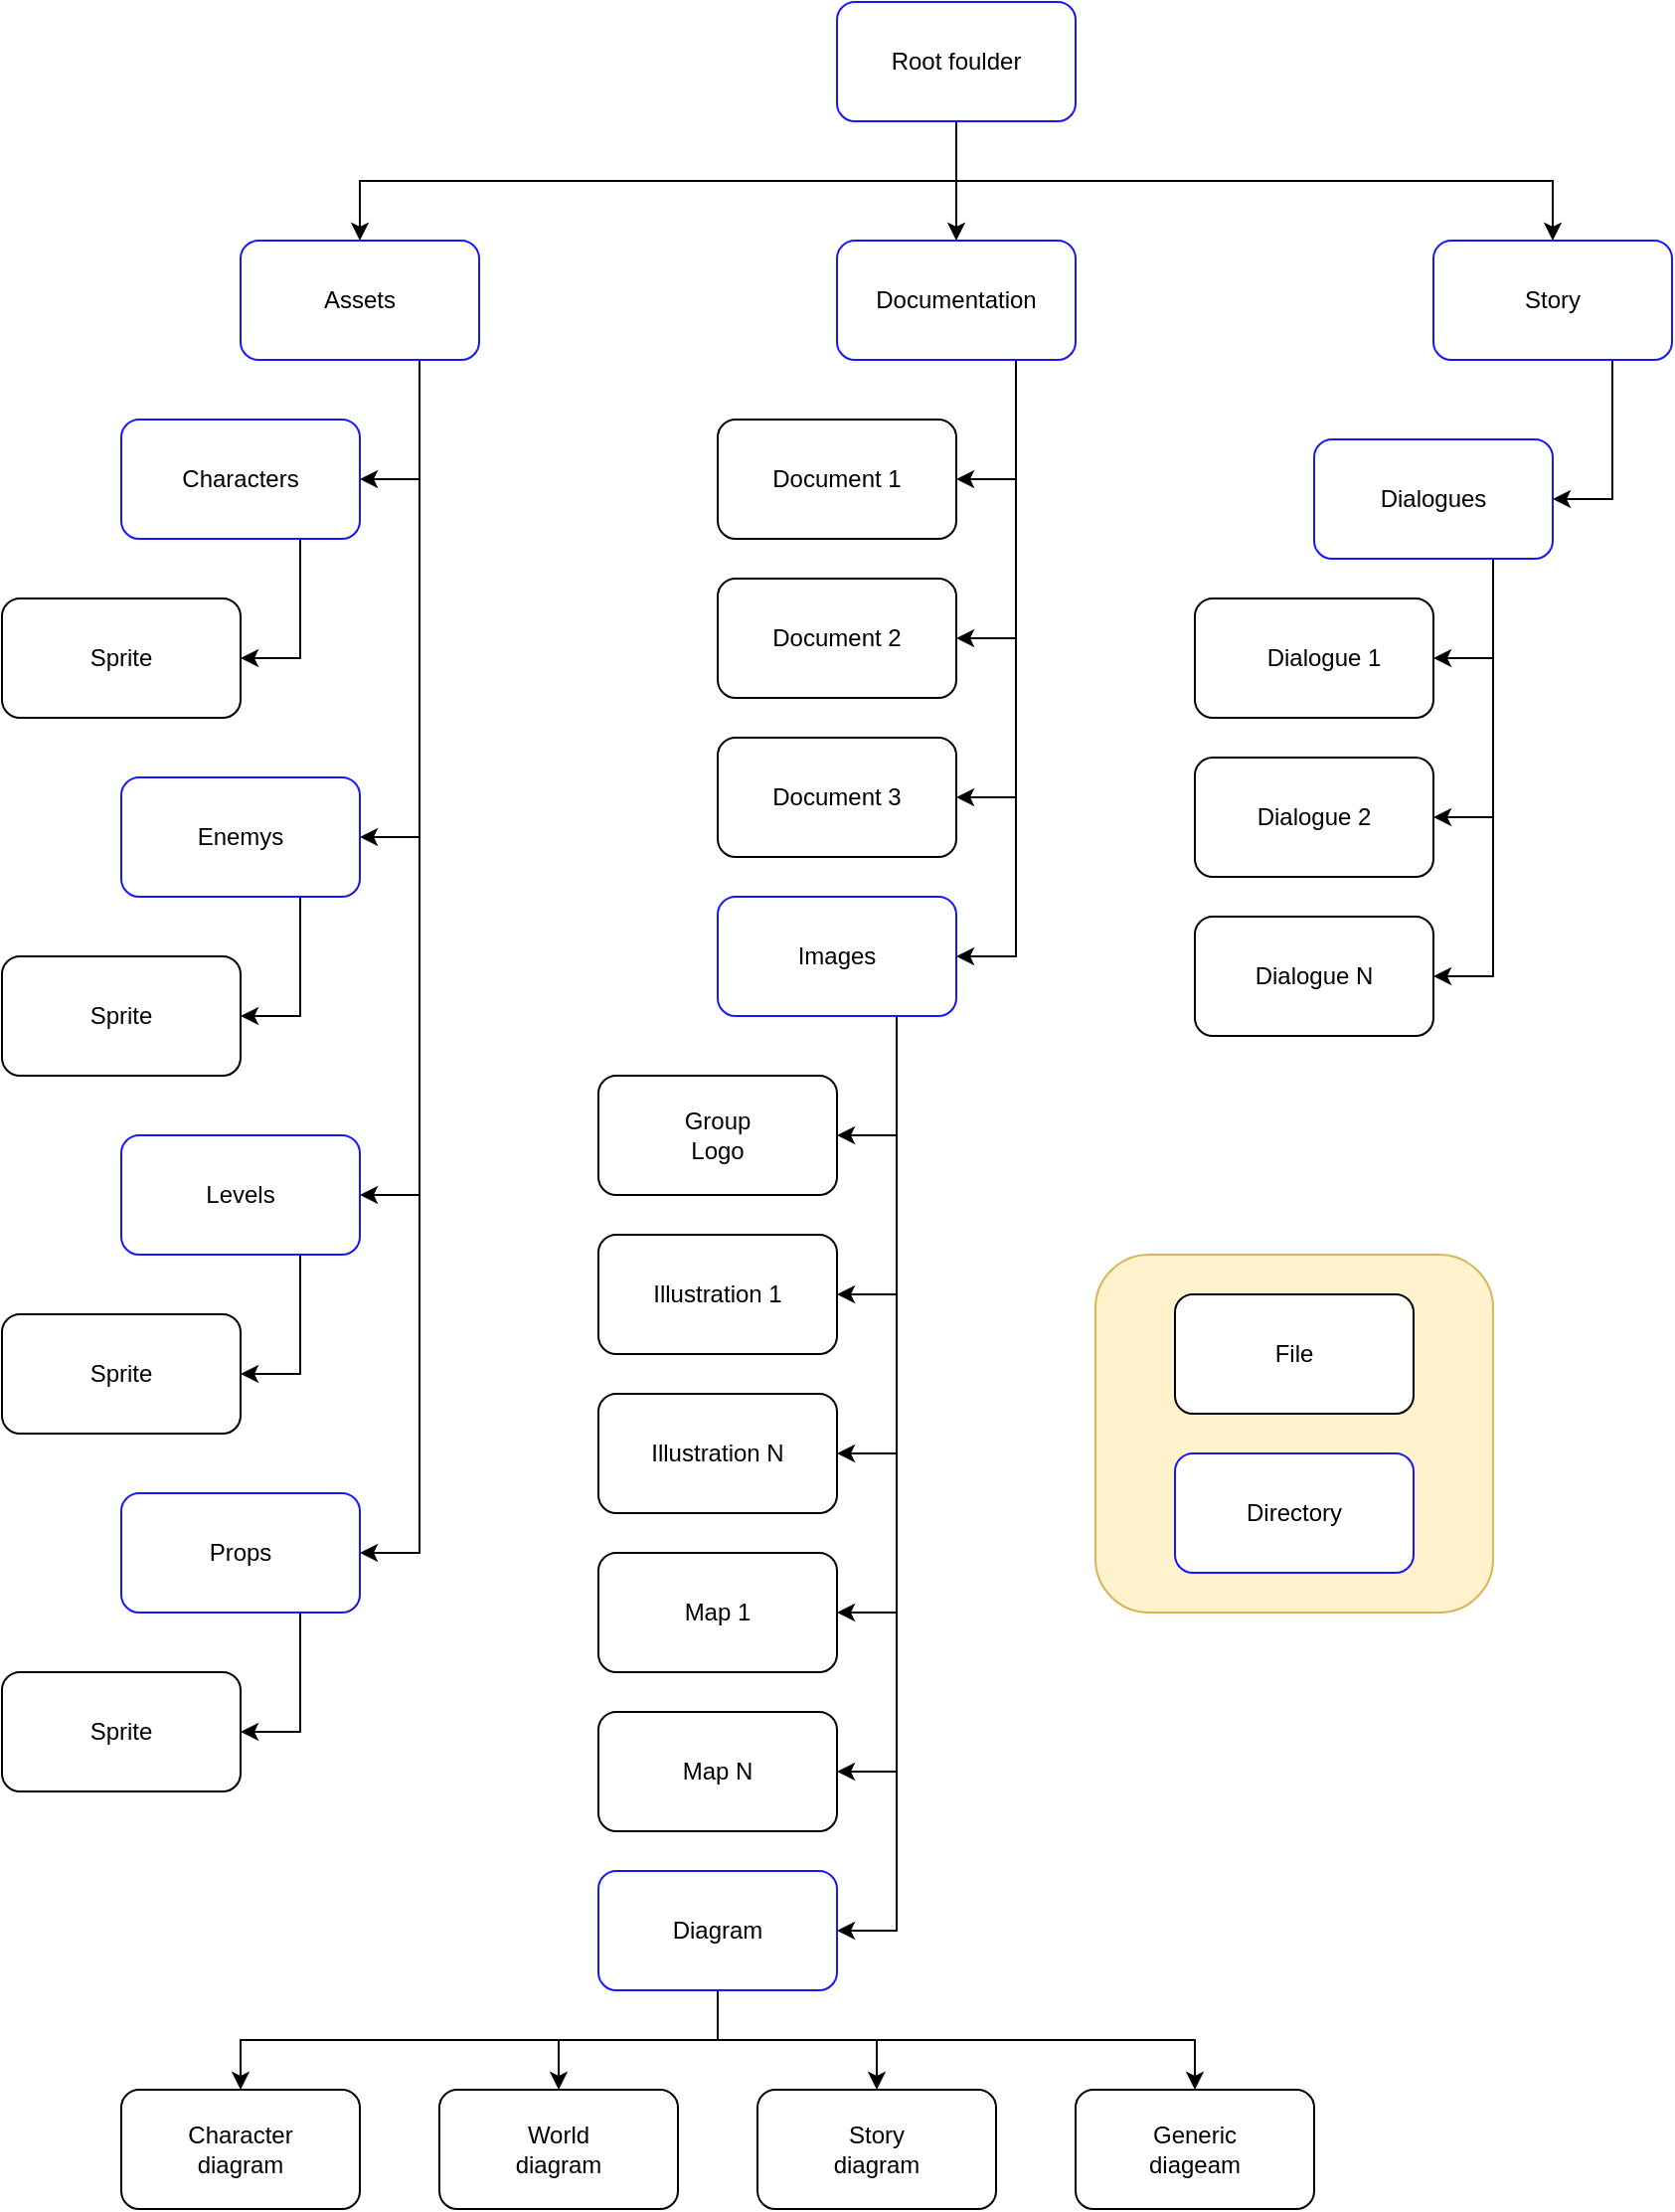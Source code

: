 <mxfile version="12.3.0" type="google" pages="1"><diagram id="-VuKqAL2p-QOI7Z7e5gr" name="Page-1"><mxGraphModel dx="1422" dy="762" grid="1" gridSize="10" guides="1" tooltips="1" connect="1" arrows="1" fold="1" page="1" pageScale="1" pageWidth="1169" pageHeight="1654" math="0" shadow="0"><root><mxCell id="0"/><mxCell id="1" parent="0"/><mxCell id="9uiKS4G3TTMCF2ZrbuGi-112" value="" style="rounded=1;whiteSpace=wrap;html=1;strokeColor=#d6b656;fillColor=#fff2cc;" vertex="1" parent="1"><mxGeometry x="680" y="680" width="200" height="180" as="geometry"/></mxCell><mxCell id="9uiKS4G3TTMCF2ZrbuGi-9" style="edgeStyle=orthogonalEdgeStyle;rounded=0;orthogonalLoop=1;jettySize=auto;html=1;exitX=0.5;exitY=1;exitDx=0;exitDy=0;" edge="1" parent="1" source="9uiKS4G3TTMCF2ZrbuGi-1" target="9uiKS4G3TTMCF2ZrbuGi-4"><mxGeometry relative="1" as="geometry"/></mxCell><mxCell id="9uiKS4G3TTMCF2ZrbuGi-10" style="edgeStyle=orthogonalEdgeStyle;rounded=0;orthogonalLoop=1;jettySize=auto;html=1;exitX=0.5;exitY=1;exitDx=0;exitDy=0;" edge="1" parent="1" source="9uiKS4G3TTMCF2ZrbuGi-1" target="9uiKS4G3TTMCF2ZrbuGi-5"><mxGeometry relative="1" as="geometry"/></mxCell><mxCell id="9uiKS4G3TTMCF2ZrbuGi-11" style="edgeStyle=orthogonalEdgeStyle;rounded=0;orthogonalLoop=1;jettySize=auto;html=1;exitX=0.5;exitY=1;exitDx=0;exitDy=0;" edge="1" parent="1" source="9uiKS4G3TTMCF2ZrbuGi-1" target="9uiKS4G3TTMCF2ZrbuGi-3"><mxGeometry relative="1" as="geometry"/></mxCell><mxCell id="9uiKS4G3TTMCF2ZrbuGi-1" value="" style="rounded=1;whiteSpace=wrap;html=1;strokeColor=#1717FF;" vertex="1" parent="1"><mxGeometry x="550" y="50" width="120" height="60" as="geometry"/></mxCell><mxCell id="9uiKS4G3TTMCF2ZrbuGi-2" value="Root foulder" style="text;html=1;strokeColor=none;fillColor=none;align=center;verticalAlign=middle;whiteSpace=wrap;rounded=0;" vertex="1" parent="1"><mxGeometry x="510" y="70" width="200" height="20" as="geometry"/></mxCell><mxCell id="9uiKS4G3TTMCF2ZrbuGi-28" style="edgeStyle=orthogonalEdgeStyle;rounded=0;orthogonalLoop=1;jettySize=auto;html=1;exitX=0.75;exitY=1;exitDx=0;exitDy=0;entryX=1;entryY=0.5;entryDx=0;entryDy=0;" edge="1" parent="1" source="9uiKS4G3TTMCF2ZrbuGi-3" target="9uiKS4G3TTMCF2ZrbuGi-15"><mxGeometry relative="1" as="geometry"/></mxCell><mxCell id="9uiKS4G3TTMCF2ZrbuGi-29" style="edgeStyle=orthogonalEdgeStyle;rounded=0;orthogonalLoop=1;jettySize=auto;html=1;exitX=0.75;exitY=1;exitDx=0;exitDy=0;entryX=1;entryY=0.5;entryDx=0;entryDy=0;" edge="1" parent="1" source="9uiKS4G3TTMCF2ZrbuGi-3" target="9uiKS4G3TTMCF2ZrbuGi-14"><mxGeometry relative="1" as="geometry"/></mxCell><mxCell id="9uiKS4G3TTMCF2ZrbuGi-30" style="edgeStyle=orthogonalEdgeStyle;rounded=0;orthogonalLoop=1;jettySize=auto;html=1;exitX=0.75;exitY=1;exitDx=0;exitDy=0;entryX=1;entryY=0.5;entryDx=0;entryDy=0;" edge="1" parent="1" source="9uiKS4G3TTMCF2ZrbuGi-3" target="9uiKS4G3TTMCF2ZrbuGi-13"><mxGeometry relative="1" as="geometry"/></mxCell><mxCell id="9uiKS4G3TTMCF2ZrbuGi-31" style="edgeStyle=orthogonalEdgeStyle;rounded=0;orthogonalLoop=1;jettySize=auto;html=1;exitX=0.75;exitY=1;exitDx=0;exitDy=0;entryX=1;entryY=0.5;entryDx=0;entryDy=0;" edge="1" parent="1" source="9uiKS4G3TTMCF2ZrbuGi-3" target="9uiKS4G3TTMCF2ZrbuGi-12"><mxGeometry relative="1" as="geometry"/></mxCell><mxCell id="9uiKS4G3TTMCF2ZrbuGi-3" value="" style="rounded=1;whiteSpace=wrap;html=1;strokeColor=#1717FF;" vertex="1" parent="1"><mxGeometry x="250" y="170" width="120" height="60" as="geometry"/></mxCell><mxCell id="9uiKS4G3TTMCF2ZrbuGi-34" style="edgeStyle=orthogonalEdgeStyle;rounded=0;orthogonalLoop=1;jettySize=auto;html=1;exitX=0.75;exitY=1;exitDx=0;exitDy=0;entryX=1;entryY=0.5;entryDx=0;entryDy=0;" edge="1" parent="1" source="9uiKS4G3TTMCF2ZrbuGi-4" target="9uiKS4G3TTMCF2ZrbuGi-26"><mxGeometry relative="1" as="geometry"/></mxCell><mxCell id="9uiKS4G3TTMCF2ZrbuGi-4" value="" style="rounded=1;whiteSpace=wrap;html=1;strokeColor=#1717FF;" vertex="1" parent="1"><mxGeometry x="850" y="170" width="120" height="60" as="geometry"/></mxCell><mxCell id="9uiKS4G3TTMCF2ZrbuGi-33" style="edgeStyle=orthogonalEdgeStyle;rounded=0;orthogonalLoop=1;jettySize=auto;html=1;exitX=0.75;exitY=1;exitDx=0;exitDy=0;entryX=1;entryY=0.5;entryDx=0;entryDy=0;" edge="1" parent="1" source="9uiKS4G3TTMCF2ZrbuGi-5" target="9uiKS4G3TTMCF2ZrbuGi-20"><mxGeometry relative="1" as="geometry"/></mxCell><mxCell id="9uiKS4G3TTMCF2ZrbuGi-44" style="edgeStyle=orthogonalEdgeStyle;rounded=0;orthogonalLoop=1;jettySize=auto;html=1;exitX=0.75;exitY=1;exitDx=0;exitDy=0;entryX=1;entryY=0.5;entryDx=0;entryDy=0;" edge="1" parent="1" source="9uiKS4G3TTMCF2ZrbuGi-5" target="9uiKS4G3TTMCF2ZrbuGi-37"><mxGeometry relative="1" as="geometry"/></mxCell><mxCell id="9uiKS4G3TTMCF2ZrbuGi-45" style="edgeStyle=orthogonalEdgeStyle;rounded=0;orthogonalLoop=1;jettySize=auto;html=1;exitX=0.75;exitY=1;exitDx=0;exitDy=0;entryX=1;entryY=0.5;entryDx=0;entryDy=0;" edge="1" parent="1" source="9uiKS4G3TTMCF2ZrbuGi-5" target="9uiKS4G3TTMCF2ZrbuGi-42"><mxGeometry relative="1" as="geometry"/></mxCell><mxCell id="9uiKS4G3TTMCF2ZrbuGi-46" style="edgeStyle=orthogonalEdgeStyle;rounded=0;orthogonalLoop=1;jettySize=auto;html=1;exitX=0.75;exitY=1;exitDx=0;exitDy=0;entryX=1;entryY=0.5;entryDx=0;entryDy=0;" edge="1" parent="1" source="9uiKS4G3TTMCF2ZrbuGi-5" target="9uiKS4G3TTMCF2ZrbuGi-43"><mxGeometry relative="1" as="geometry"/></mxCell><mxCell id="9uiKS4G3TTMCF2ZrbuGi-5" value="" style="rounded=1;whiteSpace=wrap;html=1;strokeColor=#1717FF;" vertex="1" parent="1"><mxGeometry x="550" y="170" width="120" height="60" as="geometry"/></mxCell><mxCell id="9uiKS4G3TTMCF2ZrbuGi-6" value="Assets" style="text;html=1;strokeColor=none;fillColor=none;align=center;verticalAlign=middle;whiteSpace=wrap;rounded=0;" vertex="1" parent="1"><mxGeometry x="290" y="190" width="40" height="20" as="geometry"/></mxCell><mxCell id="9uiKS4G3TTMCF2ZrbuGi-7" value="Documentation" style="text;html=1;strokeColor=none;fillColor=none;align=center;verticalAlign=middle;whiteSpace=wrap;rounded=0;" vertex="1" parent="1"><mxGeometry x="590" y="190" width="40" height="20" as="geometry"/></mxCell><mxCell id="9uiKS4G3TTMCF2ZrbuGi-8" value="Story" style="text;html=1;strokeColor=none;fillColor=none;align=center;verticalAlign=middle;whiteSpace=wrap;rounded=0;" vertex="1" parent="1"><mxGeometry x="890" y="190" width="40" height="20" as="geometry"/></mxCell><mxCell id="9uiKS4G3TTMCF2ZrbuGi-69" style="edgeStyle=orthogonalEdgeStyle;rounded=0;orthogonalLoop=1;jettySize=auto;html=1;exitX=0.75;exitY=1;exitDx=0;exitDy=0;entryX=1;entryY=0.5;entryDx=0;entryDy=0;" edge="1" parent="1" source="9uiKS4G3TTMCF2ZrbuGi-12" target="9uiKS4G3TTMCF2ZrbuGi-67"><mxGeometry relative="1" as="geometry"/></mxCell><mxCell id="9uiKS4G3TTMCF2ZrbuGi-12" value="" style="rounded=1;whiteSpace=wrap;html=1;strokeColor=#1717FF;" vertex="1" parent="1"><mxGeometry x="190" y="260" width="120" height="60" as="geometry"/></mxCell><mxCell id="9uiKS4G3TTMCF2ZrbuGi-73" style="edgeStyle=orthogonalEdgeStyle;rounded=0;orthogonalLoop=1;jettySize=auto;html=1;exitX=0.75;exitY=1;exitDx=0;exitDy=0;entryX=1;entryY=0.5;entryDx=0;entryDy=0;" edge="1" parent="1" source="9uiKS4G3TTMCF2ZrbuGi-13" target="9uiKS4G3TTMCF2ZrbuGi-71"><mxGeometry relative="1" as="geometry"/></mxCell><mxCell id="9uiKS4G3TTMCF2ZrbuGi-13" value="" style="rounded=1;whiteSpace=wrap;html=1;strokeColor=#1717FF;" vertex="1" parent="1"><mxGeometry x="190" y="440" width="120" height="60" as="geometry"/></mxCell><mxCell id="9uiKS4G3TTMCF2ZrbuGi-80" style="edgeStyle=orthogonalEdgeStyle;rounded=0;orthogonalLoop=1;jettySize=auto;html=1;exitX=0.75;exitY=1;exitDx=0;exitDy=0;entryX=1;entryY=0.5;entryDx=0;entryDy=0;" edge="1" parent="1" source="9uiKS4G3TTMCF2ZrbuGi-14" target="9uiKS4G3TTMCF2ZrbuGi-75"><mxGeometry relative="1" as="geometry"/></mxCell><mxCell id="9uiKS4G3TTMCF2ZrbuGi-14" value="" style="rounded=1;whiteSpace=wrap;html=1;strokeColor=#1717FF;" vertex="1" parent="1"><mxGeometry x="190" y="620" width="120" height="60" as="geometry"/></mxCell><mxCell id="9uiKS4G3TTMCF2ZrbuGi-79" style="edgeStyle=orthogonalEdgeStyle;rounded=0;orthogonalLoop=1;jettySize=auto;html=1;exitX=0.75;exitY=1;exitDx=0;exitDy=0;entryX=1;entryY=0.5;entryDx=0;entryDy=0;" edge="1" parent="1" source="9uiKS4G3TTMCF2ZrbuGi-15" target="9uiKS4G3TTMCF2ZrbuGi-77"><mxGeometry relative="1" as="geometry"/></mxCell><mxCell id="9uiKS4G3TTMCF2ZrbuGi-15" value="" style="rounded=1;whiteSpace=wrap;html=1;strokeColor=#1717FF;" vertex="1" parent="1"><mxGeometry x="190" y="800" width="120" height="60" as="geometry"/></mxCell><mxCell id="9uiKS4G3TTMCF2ZrbuGi-16" value="Characters" style="text;html=1;strokeColor=none;fillColor=none;align=center;verticalAlign=middle;whiteSpace=wrap;rounded=0;" vertex="1" parent="1"><mxGeometry x="230" y="280" width="40" height="20" as="geometry"/></mxCell><mxCell id="9uiKS4G3TTMCF2ZrbuGi-17" value="Enemys" style="text;html=1;strokeColor=none;fillColor=none;align=center;verticalAlign=middle;whiteSpace=wrap;rounded=0;" vertex="1" parent="1"><mxGeometry x="230" y="460" width="40" height="20" as="geometry"/></mxCell><mxCell id="9uiKS4G3TTMCF2ZrbuGi-18" value="Levels" style="text;html=1;strokeColor=none;fillColor=none;align=center;verticalAlign=middle;whiteSpace=wrap;rounded=0;" vertex="1" parent="1"><mxGeometry x="230" y="640" width="40" height="20" as="geometry"/></mxCell><mxCell id="9uiKS4G3TTMCF2ZrbuGi-19" value="Props" style="text;html=1;strokeColor=none;fillColor=none;align=center;verticalAlign=middle;whiteSpace=wrap;rounded=0;" vertex="1" parent="1"><mxGeometry x="230" y="820" width="40" height="20" as="geometry"/></mxCell><mxCell id="9uiKS4G3TTMCF2ZrbuGi-35" style="edgeStyle=orthogonalEdgeStyle;rounded=0;orthogonalLoop=1;jettySize=auto;html=1;exitX=0.75;exitY=1;exitDx=0;exitDy=0;entryX=1;entryY=0.5;entryDx=0;entryDy=0;" edge="1" parent="1" source="9uiKS4G3TTMCF2ZrbuGi-20" target="9uiKS4G3TTMCF2ZrbuGi-22"><mxGeometry relative="1" as="geometry"/></mxCell><mxCell id="9uiKS4G3TTMCF2ZrbuGi-49" style="edgeStyle=orthogonalEdgeStyle;rounded=0;orthogonalLoop=1;jettySize=auto;html=1;exitX=0.75;exitY=1;exitDx=0;exitDy=0;entryX=1;entryY=0.5;entryDx=0;entryDy=0;" edge="1" parent="1" source="9uiKS4G3TTMCF2ZrbuGi-20" target="9uiKS4G3TTMCF2ZrbuGi-47"><mxGeometry relative="1" as="geometry"/></mxCell><mxCell id="9uiKS4G3TTMCF2ZrbuGi-59" style="edgeStyle=orthogonalEdgeStyle;rounded=0;orthogonalLoop=1;jettySize=auto;html=1;exitX=0.75;exitY=1;exitDx=0;exitDy=0;entryX=1;entryY=0.5;entryDx=0;entryDy=0;" edge="1" parent="1" source="9uiKS4G3TTMCF2ZrbuGi-20" target="9uiKS4G3TTMCF2ZrbuGi-50"><mxGeometry relative="1" as="geometry"/></mxCell><mxCell id="9uiKS4G3TTMCF2ZrbuGi-60" style="edgeStyle=orthogonalEdgeStyle;rounded=0;orthogonalLoop=1;jettySize=auto;html=1;exitX=0.75;exitY=1;exitDx=0;exitDy=0;entryX=1;entryY=0.5;entryDx=0;entryDy=0;" edge="1" parent="1" source="9uiKS4G3TTMCF2ZrbuGi-20" target="9uiKS4G3TTMCF2ZrbuGi-53"><mxGeometry relative="1" as="geometry"/></mxCell><mxCell id="9uiKS4G3TTMCF2ZrbuGi-61" style="edgeStyle=orthogonalEdgeStyle;rounded=0;orthogonalLoop=1;jettySize=auto;html=1;exitX=0.75;exitY=1;exitDx=0;exitDy=0;entryX=1;entryY=0.5;entryDx=0;entryDy=0;" edge="1" parent="1" source="9uiKS4G3TTMCF2ZrbuGi-20" target="9uiKS4G3TTMCF2ZrbuGi-54"><mxGeometry relative="1" as="geometry"><mxPoint x="710" y="840" as="targetPoint"/></mxGeometry></mxCell><mxCell id="9uiKS4G3TTMCF2ZrbuGi-62" style="edgeStyle=orthogonalEdgeStyle;rounded=0;orthogonalLoop=1;jettySize=auto;html=1;exitX=0.75;exitY=1;exitDx=0;exitDy=0;entryX=1;entryY=0.5;entryDx=0;entryDy=0;" edge="1" parent="1" source="9uiKS4G3TTMCF2ZrbuGi-20" target="9uiKS4G3TTMCF2ZrbuGi-55"><mxGeometry relative="1" as="geometry"/></mxCell><mxCell id="9uiKS4G3TTMCF2ZrbuGi-20" value="" style="rounded=1;whiteSpace=wrap;html=1;strokeColor=#1717FF;" vertex="1" parent="1"><mxGeometry x="490" y="500" width="120" height="60" as="geometry"/></mxCell><mxCell id="9uiKS4G3TTMCF2ZrbuGi-21" value="Images" style="text;html=1;strokeColor=none;fillColor=none;align=center;verticalAlign=middle;whiteSpace=wrap;rounded=0;" vertex="1" parent="1"><mxGeometry x="530" y="520" width="40" height="20" as="geometry"/></mxCell><mxCell id="9uiKS4G3TTMCF2ZrbuGi-103" style="edgeStyle=orthogonalEdgeStyle;rounded=0;orthogonalLoop=1;jettySize=auto;html=1;exitX=0.5;exitY=1;exitDx=0;exitDy=0;entryX=0.5;entryY=0;entryDx=0;entryDy=0;" edge="1" parent="1" source="9uiKS4G3TTMCF2ZrbuGi-22" target="9uiKS4G3TTMCF2ZrbuGi-82"><mxGeometry relative="1" as="geometry"/></mxCell><mxCell id="9uiKS4G3TTMCF2ZrbuGi-104" style="edgeStyle=orthogonalEdgeStyle;rounded=0;orthogonalLoop=1;jettySize=auto;html=1;exitX=0.5;exitY=1;exitDx=0;exitDy=0;" edge="1" parent="1" source="9uiKS4G3TTMCF2ZrbuGi-22" target="9uiKS4G3TTMCF2ZrbuGi-83"><mxGeometry relative="1" as="geometry"/></mxCell><mxCell id="9uiKS4G3TTMCF2ZrbuGi-105" style="edgeStyle=orthogonalEdgeStyle;rounded=0;orthogonalLoop=1;jettySize=auto;html=1;exitX=0.5;exitY=1;exitDx=0;exitDy=0;entryX=0.5;entryY=0;entryDx=0;entryDy=0;" edge="1" parent="1" source="9uiKS4G3TTMCF2ZrbuGi-22" target="9uiKS4G3TTMCF2ZrbuGi-84"><mxGeometry relative="1" as="geometry"/></mxCell><mxCell id="9uiKS4G3TTMCF2ZrbuGi-106" style="edgeStyle=orthogonalEdgeStyle;rounded=0;orthogonalLoop=1;jettySize=auto;html=1;exitX=0.5;exitY=1;exitDx=0;exitDy=0;" edge="1" parent="1" source="9uiKS4G3TTMCF2ZrbuGi-22" target="9uiKS4G3TTMCF2ZrbuGi-81"><mxGeometry relative="1" as="geometry"/></mxCell><mxCell id="9uiKS4G3TTMCF2ZrbuGi-22" value="" style="rounded=1;whiteSpace=wrap;html=1;strokeColor=#1717FF;" vertex="1" parent="1"><mxGeometry x="430" y="990" width="120" height="60" as="geometry"/></mxCell><mxCell id="9uiKS4G3TTMCF2ZrbuGi-23" value="Diagram" style="text;html=1;strokeColor=none;fillColor=none;align=center;verticalAlign=middle;whiteSpace=wrap;rounded=0;" vertex="1" parent="1"><mxGeometry x="470" y="1010" width="40" height="20" as="geometry"/></mxCell><mxCell id="9uiKS4G3TTMCF2ZrbuGi-96" style="edgeStyle=orthogonalEdgeStyle;rounded=0;orthogonalLoop=1;jettySize=auto;html=1;exitX=0.75;exitY=1;exitDx=0;exitDy=0;entryX=1;entryY=0.5;entryDx=0;entryDy=0;" edge="1" parent="1" source="9uiKS4G3TTMCF2ZrbuGi-26" target="9uiKS4G3TTMCF2ZrbuGi-93"><mxGeometry relative="1" as="geometry"/></mxCell><mxCell id="9uiKS4G3TTMCF2ZrbuGi-97" style="edgeStyle=orthogonalEdgeStyle;rounded=0;orthogonalLoop=1;jettySize=auto;html=1;exitX=0.75;exitY=1;exitDx=0;exitDy=0;entryX=1;entryY=0.5;entryDx=0;entryDy=0;" edge="1" parent="1" source="9uiKS4G3TTMCF2ZrbuGi-26" target="9uiKS4G3TTMCF2ZrbuGi-94"><mxGeometry relative="1" as="geometry"/></mxCell><mxCell id="9uiKS4G3TTMCF2ZrbuGi-98" style="edgeStyle=orthogonalEdgeStyle;rounded=0;orthogonalLoop=1;jettySize=auto;html=1;exitX=0.75;exitY=1;exitDx=0;exitDy=0;entryX=1;entryY=0.5;entryDx=0;entryDy=0;" edge="1" parent="1" source="9uiKS4G3TTMCF2ZrbuGi-26" target="9uiKS4G3TTMCF2ZrbuGi-95"><mxGeometry relative="1" as="geometry"/></mxCell><mxCell id="9uiKS4G3TTMCF2ZrbuGi-26" value="" style="rounded=1;whiteSpace=wrap;html=1;strokeColor=#1717FF;" vertex="1" parent="1"><mxGeometry x="790" y="270" width="120" height="60" as="geometry"/></mxCell><mxCell id="9uiKS4G3TTMCF2ZrbuGi-27" value="Dialogues" style="text;html=1;strokeColor=none;fillColor=none;align=center;verticalAlign=middle;whiteSpace=wrap;rounded=0;" vertex="1" parent="1"><mxGeometry x="830" y="290" width="40" height="20" as="geometry"/></mxCell><mxCell id="9uiKS4G3TTMCF2ZrbuGi-37" value="" style="rounded=1;whiteSpace=wrap;html=1;strokeColor=#000000;" vertex="1" parent="1"><mxGeometry x="490" y="260" width="120" height="60" as="geometry"/></mxCell><mxCell id="9uiKS4G3TTMCF2ZrbuGi-42" value="" style="rounded=1;whiteSpace=wrap;html=1;strokeColor=#000000;" vertex="1" parent="1"><mxGeometry x="490" y="340" width="120" height="60" as="geometry"/></mxCell><mxCell id="9uiKS4G3TTMCF2ZrbuGi-43" value="" style="rounded=1;whiteSpace=wrap;html=1;strokeColor=#000000;" vertex="1" parent="1"><mxGeometry x="490" y="420" width="120" height="60" as="geometry"/></mxCell><mxCell id="9uiKS4G3TTMCF2ZrbuGi-41" value="Document 3" style="text;html=1;strokeColor=none;fillColor=none;align=center;verticalAlign=middle;whiteSpace=wrap;rounded=0;" vertex="1" parent="1"><mxGeometry x="505" y="440" width="90" height="20" as="geometry"/></mxCell><mxCell id="9uiKS4G3TTMCF2ZrbuGi-38" value="Document 1" style="text;html=1;strokeColor=none;fillColor=none;align=center;verticalAlign=middle;whiteSpace=wrap;rounded=0;" vertex="1" parent="1"><mxGeometry x="505" y="280" width="90" height="20" as="geometry"/></mxCell><mxCell id="9uiKS4G3TTMCF2ZrbuGi-40" value="Document 2&lt;span style=&quot;color: rgba(0 , 0 , 0 , 0) ; font-family: monospace ; font-size: 0px ; white-space: nowrap&quot;&gt;%3CmxGraphModel%3E%3Croot%3E%3CmxCell%20id%3D%220%22%2F%3E%3CmxCell%20id%3D%221%22%20parent%3D%220%22%2F%3E%3CmxCell%20id%3D%222%22%20value%3D%22Document%201%22%20style%3D%22text%3Bhtml%3D1%3BstrokeColor%3Dnone%3BfillColor%3Dnone%3Balign%3Dcenter%3BverticalAlign%3Dmiddle%3BwhiteSpace%3Dwrap%3Brounded%3D0%3B%22%20vertex%3D%221%22%20parent%3D%221%22%3E%3CmxGeometry%20x%3D%22400%22%20y%3D%22800%22%20width%3D%2290%22%20height%3D%2220%22%20as%3D%22geometry%22%2F%3E%3C%2FmxCell%3E%3C%2Froot%3E%3C%2FmxGraphModel%3E&lt;/span&gt;" style="text;html=1;strokeColor=none;fillColor=none;align=center;verticalAlign=middle;whiteSpace=wrap;rounded=0;" vertex="1" parent="1"><mxGeometry x="505" y="360" width="90" height="20" as="geometry"/></mxCell><mxCell id="9uiKS4G3TTMCF2ZrbuGi-47" value="" style="rounded=1;whiteSpace=wrap;html=1;strokeColor=#000000;" vertex="1" parent="1"><mxGeometry x="430" y="590" width="120" height="60" as="geometry"/></mxCell><mxCell id="9uiKS4G3TTMCF2ZrbuGi-48" value="Group Logo" style="text;html=1;strokeColor=none;fillColor=none;align=center;verticalAlign=middle;whiteSpace=wrap;rounded=0;" vertex="1" parent="1"><mxGeometry x="470" y="610" width="40" height="20" as="geometry"/></mxCell><mxCell id="9uiKS4G3TTMCF2ZrbuGi-50" value="" style="rounded=1;whiteSpace=wrap;html=1;strokeColor=#000000;" vertex="1" parent="1"><mxGeometry x="430" y="670" width="120" height="60" as="geometry"/></mxCell><mxCell id="9uiKS4G3TTMCF2ZrbuGi-51" value="Illustration 1" style="text;html=1;strokeColor=none;fillColor=none;align=center;verticalAlign=middle;whiteSpace=wrap;rounded=0;" vertex="1" parent="1"><mxGeometry x="450" y="690" width="80" height="20" as="geometry"/></mxCell><mxCell id="9uiKS4G3TTMCF2ZrbuGi-53" value="" style="rounded=1;whiteSpace=wrap;html=1;strokeColor=#000000;" vertex="1" parent="1"><mxGeometry x="430" y="750" width="120" height="60" as="geometry"/></mxCell><mxCell id="9uiKS4G3TTMCF2ZrbuGi-54" value="" style="rounded=1;whiteSpace=wrap;html=1;strokeColor=#000000;" vertex="1" parent="1"><mxGeometry x="430" y="830" width="120" height="60" as="geometry"/></mxCell><mxCell id="9uiKS4G3TTMCF2ZrbuGi-55" value="" style="rounded=1;whiteSpace=wrap;html=1;strokeColor=#000000;" vertex="1" parent="1"><mxGeometry x="430" y="910" width="120" height="60" as="geometry"/></mxCell><mxCell id="9uiKS4G3TTMCF2ZrbuGi-56" value="Illustration N" style="text;html=1;strokeColor=none;fillColor=none;align=center;verticalAlign=middle;whiteSpace=wrap;rounded=0;" vertex="1" parent="1"><mxGeometry x="445" y="770" width="90" height="20" as="geometry"/></mxCell><mxCell id="9uiKS4G3TTMCF2ZrbuGi-57" value="Map 1" style="text;html=1;strokeColor=none;fillColor=none;align=center;verticalAlign=middle;whiteSpace=wrap;rounded=0;" vertex="1" parent="1"><mxGeometry x="450" y="850" width="80" height="20" as="geometry"/></mxCell><mxCell id="9uiKS4G3TTMCF2ZrbuGi-58" value="Map N" style="text;html=1;strokeColor=none;fillColor=none;align=center;verticalAlign=middle;whiteSpace=wrap;rounded=0;" vertex="1" parent="1"><mxGeometry x="450" y="930" width="80" height="20" as="geometry"/></mxCell><mxCell id="9uiKS4G3TTMCF2ZrbuGi-67" value="" style="rounded=1;whiteSpace=wrap;html=1;strokeColor=#000000;" vertex="1" parent="1"><mxGeometry x="130" y="350" width="120" height="60" as="geometry"/></mxCell><mxCell id="9uiKS4G3TTMCF2ZrbuGi-68" value="Sprite" style="text;html=1;strokeColor=none;fillColor=none;align=center;verticalAlign=middle;whiteSpace=wrap;rounded=0;" vertex="1" parent="1"><mxGeometry x="170" y="370" width="40" height="20" as="geometry"/></mxCell><mxCell id="9uiKS4G3TTMCF2ZrbuGi-71" value="" style="rounded=1;whiteSpace=wrap;html=1;strokeColor=#000000;" vertex="1" parent="1"><mxGeometry x="130" y="530" width="120" height="60" as="geometry"/></mxCell><mxCell id="9uiKS4G3TTMCF2ZrbuGi-72" value="Sprite" style="text;html=1;strokeColor=none;fillColor=none;align=center;verticalAlign=middle;whiteSpace=wrap;rounded=0;" vertex="1" parent="1"><mxGeometry x="170" y="550" width="40" height="20" as="geometry"/></mxCell><mxCell id="9uiKS4G3TTMCF2ZrbuGi-75" value="" style="rounded=1;whiteSpace=wrap;html=1;strokeColor=#000000;" vertex="1" parent="1"><mxGeometry x="130" y="710" width="120" height="60" as="geometry"/></mxCell><mxCell id="9uiKS4G3TTMCF2ZrbuGi-76" value="Sprite" style="text;html=1;strokeColor=none;fillColor=none;align=center;verticalAlign=middle;whiteSpace=wrap;rounded=0;" vertex="1" parent="1"><mxGeometry x="170" y="730" width="40" height="20" as="geometry"/></mxCell><mxCell id="9uiKS4G3TTMCF2ZrbuGi-77" value="" style="rounded=1;whiteSpace=wrap;html=1;strokeColor=#000000;" vertex="1" parent="1"><mxGeometry x="130" y="890" width="120" height="60" as="geometry"/></mxCell><mxCell id="9uiKS4G3TTMCF2ZrbuGi-78" value="Sprite" style="text;html=1;strokeColor=none;fillColor=none;align=center;verticalAlign=middle;whiteSpace=wrap;rounded=0;" vertex="1" parent="1"><mxGeometry x="170" y="910" width="40" height="20" as="geometry"/></mxCell><mxCell id="9uiKS4G3TTMCF2ZrbuGi-81" value="" style="rounded=1;whiteSpace=wrap;html=1;strokeColor=#000000;" vertex="1" parent="1"><mxGeometry x="190" y="1100" width="120" height="60" as="geometry"/></mxCell><mxCell id="9uiKS4G3TTMCF2ZrbuGi-82" value="" style="rounded=1;whiteSpace=wrap;html=1;strokeColor=#000000;" vertex="1" parent="1"><mxGeometry x="350" y="1100" width="120" height="60" as="geometry"/></mxCell><mxCell id="9uiKS4G3TTMCF2ZrbuGi-83" value="" style="rounded=1;whiteSpace=wrap;html=1;strokeColor=#000000;" vertex="1" parent="1"><mxGeometry x="510" y="1100" width="120" height="60" as="geometry"/></mxCell><mxCell id="9uiKS4G3TTMCF2ZrbuGi-84" value="" style="rounded=1;whiteSpace=wrap;html=1;strokeColor=#000000;" vertex="1" parent="1"><mxGeometry x="670" y="1100" width="120" height="60" as="geometry"/></mxCell><mxCell id="9uiKS4G3TTMCF2ZrbuGi-89" value="Character diagram" style="text;html=1;strokeColor=none;fillColor=none;align=center;verticalAlign=middle;whiteSpace=wrap;rounded=0;" vertex="1" parent="1"><mxGeometry x="210" y="1120" width="80" height="20" as="geometry"/></mxCell><mxCell id="9uiKS4G3TTMCF2ZrbuGi-90" value="World diagram" style="text;html=1;strokeColor=none;fillColor=none;align=center;verticalAlign=middle;whiteSpace=wrap;rounded=0;" vertex="1" parent="1"><mxGeometry x="390" y="1120" width="40" height="20" as="geometry"/></mxCell><mxCell id="9uiKS4G3TTMCF2ZrbuGi-91" value="Story diagram" style="text;html=1;strokeColor=none;fillColor=none;align=center;verticalAlign=middle;whiteSpace=wrap;rounded=0;" vertex="1" parent="1"><mxGeometry x="550" y="1120" width="40" height="20" as="geometry"/></mxCell><mxCell id="9uiKS4G3TTMCF2ZrbuGi-92" value="Generic diageam" style="text;html=1;strokeColor=none;fillColor=none;align=center;verticalAlign=middle;whiteSpace=wrap;rounded=0;" vertex="1" parent="1"><mxGeometry x="710" y="1120" width="40" height="20" as="geometry"/></mxCell><mxCell id="9uiKS4G3TTMCF2ZrbuGi-93" value="" style="rounded=1;whiteSpace=wrap;html=1;strokeColor=#000000;" vertex="1" parent="1"><mxGeometry x="730" y="350" width="120" height="60" as="geometry"/></mxCell><mxCell id="9uiKS4G3TTMCF2ZrbuGi-94" value="" style="rounded=1;whiteSpace=wrap;html=1;strokeColor=#000000;" vertex="1" parent="1"><mxGeometry x="730" y="430" width="120" height="60" as="geometry"/></mxCell><mxCell id="9uiKS4G3TTMCF2ZrbuGi-95" value="" style="rounded=1;whiteSpace=wrap;html=1;strokeColor=#000000;" vertex="1" parent="1"><mxGeometry x="730" y="510" width="120" height="60" as="geometry"/></mxCell><mxCell id="9uiKS4G3TTMCF2ZrbuGi-99" value="Dialogue 1" style="text;html=1;strokeColor=none;fillColor=none;align=center;verticalAlign=middle;whiteSpace=wrap;rounded=0;" vertex="1" parent="1"><mxGeometry x="760" y="370" width="70" height="20" as="geometry"/></mxCell><mxCell id="9uiKS4G3TTMCF2ZrbuGi-100" value="Dialogue 2" style="text;html=1;strokeColor=none;fillColor=none;align=center;verticalAlign=middle;whiteSpace=wrap;rounded=0;" vertex="1" parent="1"><mxGeometry x="755" y="450" width="70" height="20" as="geometry"/></mxCell><mxCell id="9uiKS4G3TTMCF2ZrbuGi-101" value="Dialogue N" style="text;html=1;strokeColor=none;fillColor=none;align=center;verticalAlign=middle;whiteSpace=wrap;rounded=0;" vertex="1" parent="1"><mxGeometry x="755" y="530" width="70" height="20" as="geometry"/></mxCell><mxCell id="9uiKS4G3TTMCF2ZrbuGi-107" value="" style="rounded=1;whiteSpace=wrap;html=1;strokeColor=#000000;" vertex="1" parent="1"><mxGeometry x="720" y="700" width="120" height="60" as="geometry"/></mxCell><mxCell id="9uiKS4G3TTMCF2ZrbuGi-108" value="" style="rounded=1;whiteSpace=wrap;html=1;strokeColor=#1717FF;" vertex="1" parent="1"><mxGeometry x="720" y="780" width="120" height="60" as="geometry"/></mxCell><mxCell id="9uiKS4G3TTMCF2ZrbuGi-109" value="File" style="text;html=1;strokeColor=none;fillColor=none;align=center;verticalAlign=middle;whiteSpace=wrap;rounded=0;" vertex="1" parent="1"><mxGeometry x="760" y="720" width="40" height="20" as="geometry"/></mxCell><mxCell id="9uiKS4G3TTMCF2ZrbuGi-110" value="Directory" style="text;html=1;strokeColor=none;fillColor=none;align=center;verticalAlign=middle;whiteSpace=wrap;rounded=0;" vertex="1" parent="1"><mxGeometry x="760" y="800" width="40" height="20" as="geometry"/></mxCell></root></mxGraphModel></diagram></mxfile>